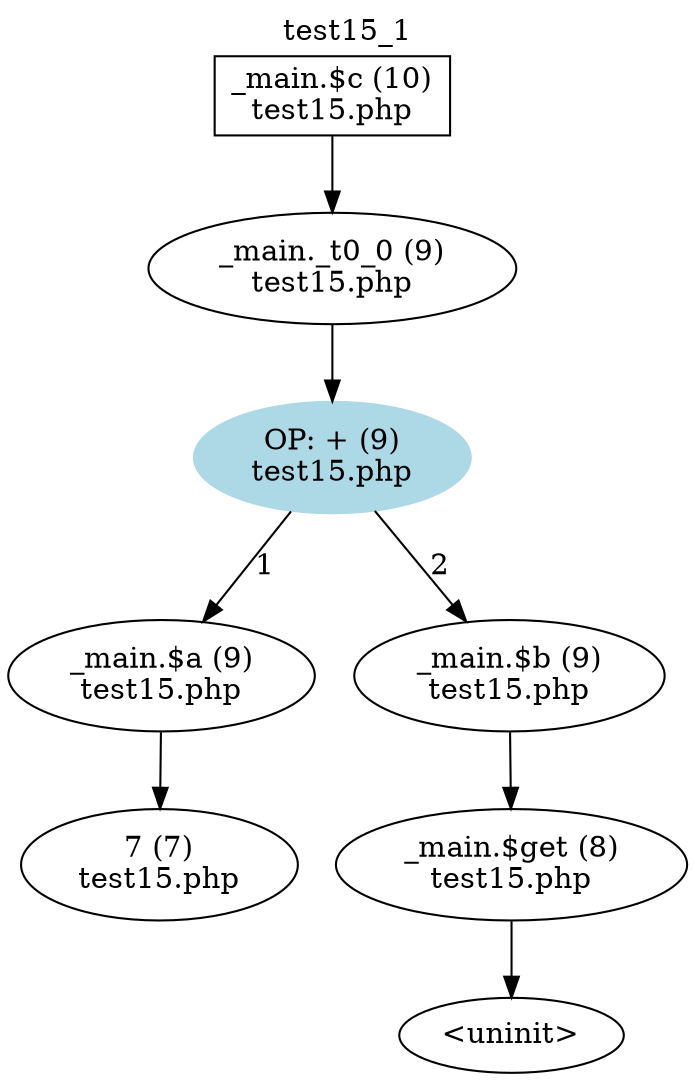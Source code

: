 digraph cfg {
  label="test15_1";
  labelloc=t;
  n1 [shape=box, label="_main.$c (10)\ntest15.php"];
  n2 [shape=ellipse, label="_main._t0_0 (9)\ntest15.php"];
  n3 [shape=ellipse, label="OP: + (9)\ntest15.php",style=filled,color=lightblue];
  n4 [shape=ellipse, label="_main.$a (9)\ntest15.php"];
  n5 [shape=ellipse, label="_main.$b (9)\ntest15.php"];
  n6 [shape=ellipse, label="7 (7)\ntest15.php"];
  n7 [shape=ellipse, label="_main.$get (8)\ntest15.php"];
  n8 [shape=ellipse, label="<uninit>"];
  n1 -> n2;
  n2 -> n3;
  n3 -> n4[label="1"];
  n3 -> n5[label="2"];
  n4 -> n6;
  n5 -> n7;
  n7 -> n8;
}
